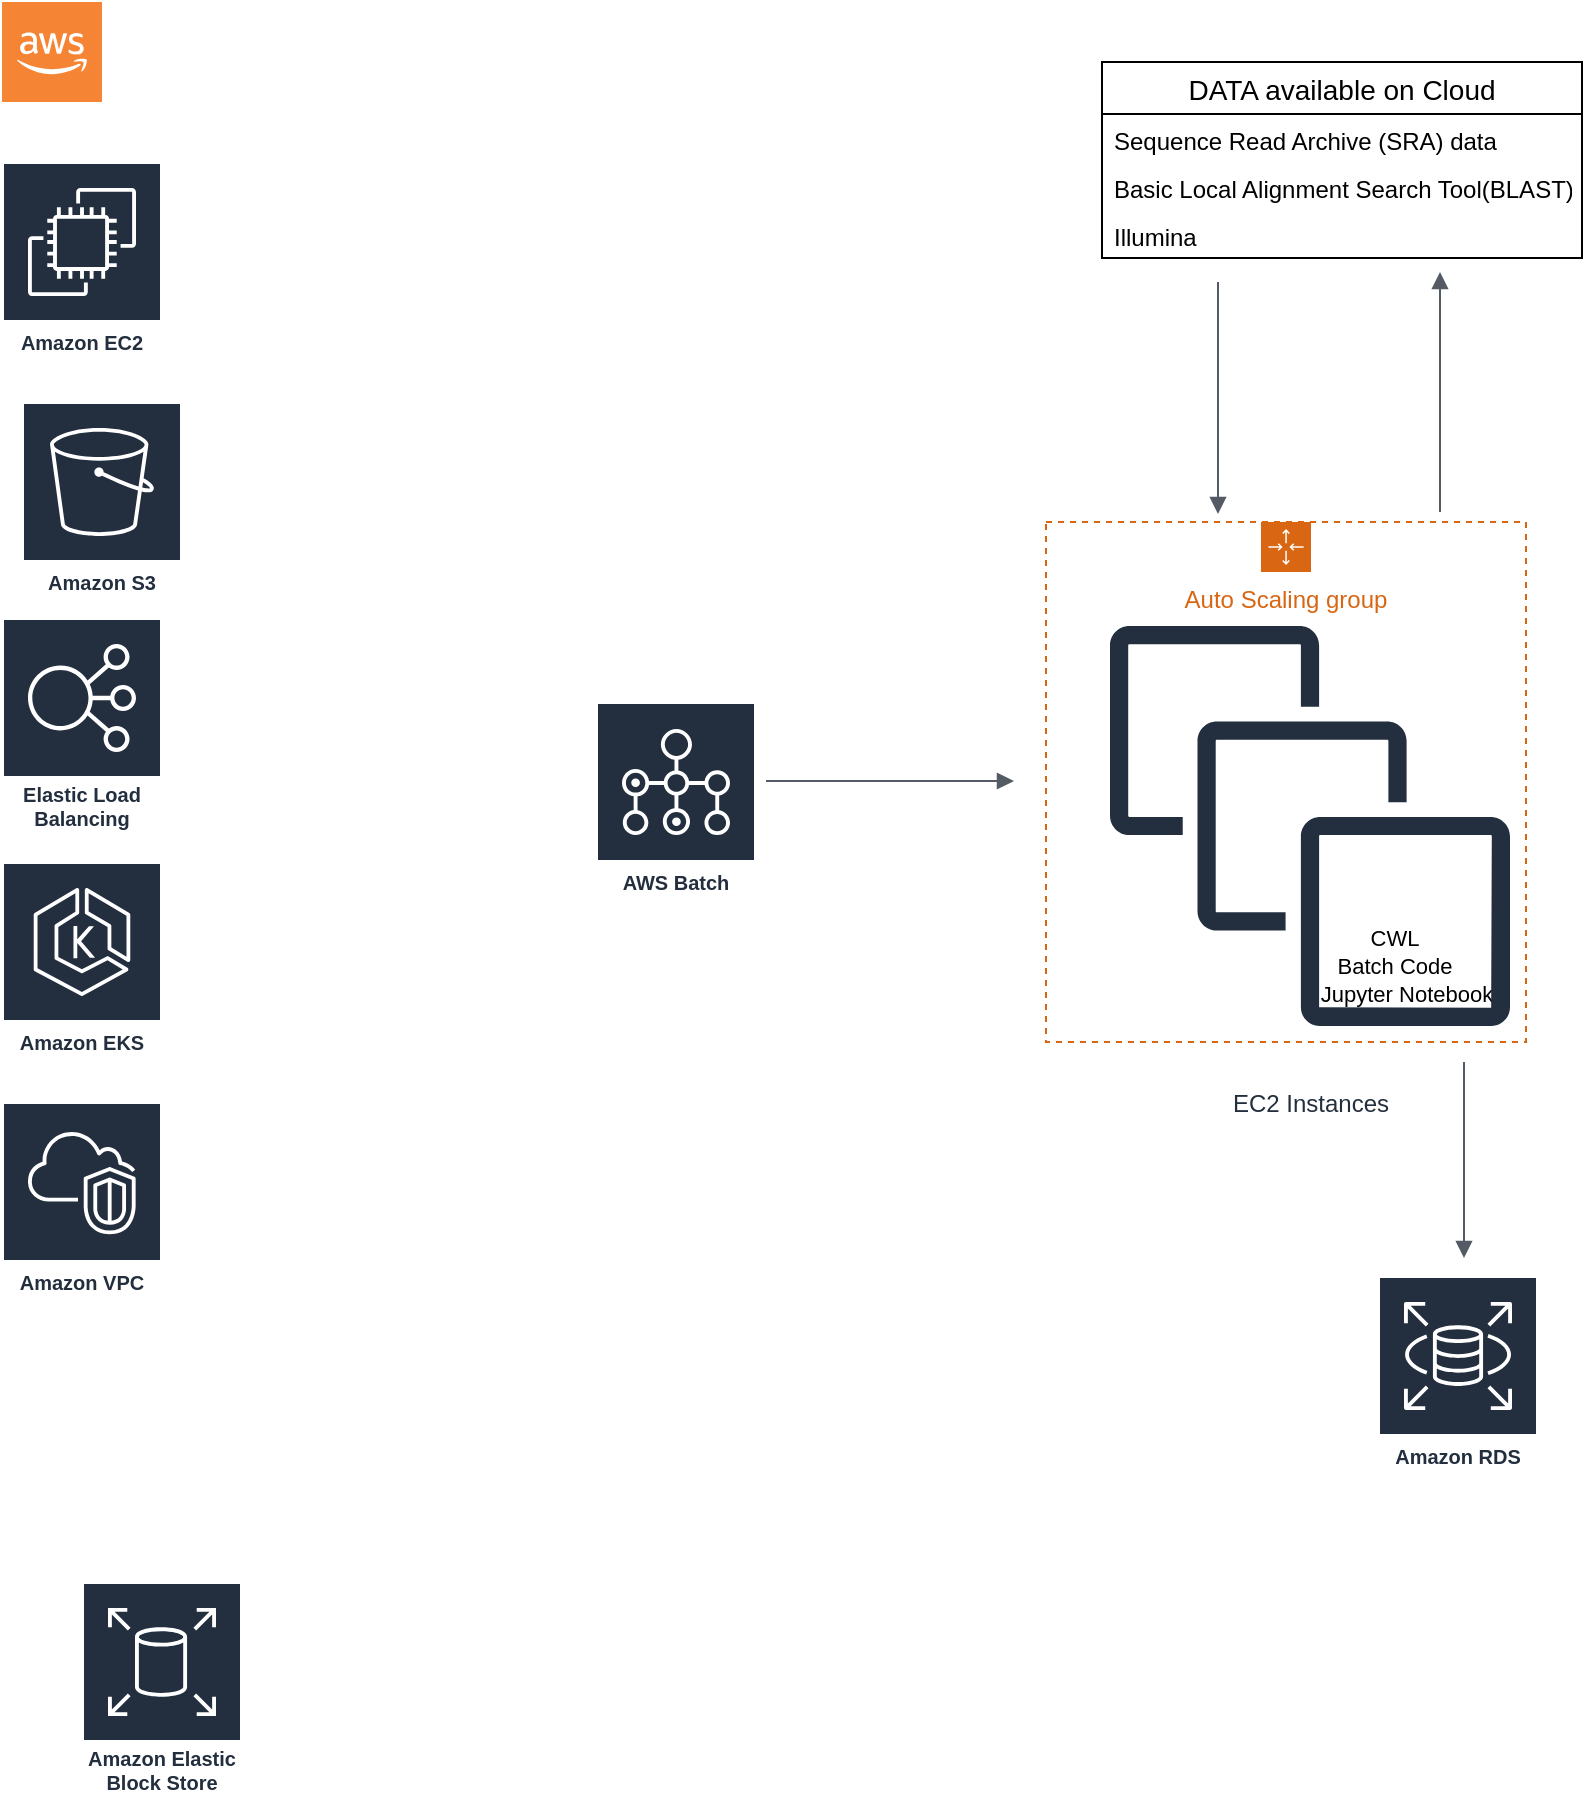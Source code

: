 <mxfile version="14.8.3" type="github">
  <diagram id="cb-TSlpXkkvhrSAXmfEZ" name="Page-1">
    <mxGraphModel dx="946" dy="646" grid="1" gridSize="10" guides="1" tooltips="1" connect="1" arrows="1" fold="1" page="1" pageScale="1" pageWidth="827" pageHeight="1169" math="0" shadow="0">
      <root>
        <mxCell id="0" />
        <mxCell id="1" parent="0" />
        <mxCell id="nAag5MHlNy-MG2vHLQIz-2" value="DATA available on Cloud" style="swimlane;fontStyle=0;childLayout=stackLayout;horizontal=1;startSize=26;fillColor=none;horizontalStack=0;resizeParent=1;resizeParentMax=0;resizeLast=0;collapsible=1;marginBottom=0;fontSize=14;" parent="1" vertex="1">
          <mxGeometry x="560" y="40" width="240" height="98" as="geometry" />
        </mxCell>
        <mxCell id="nAag5MHlNy-MG2vHLQIz-3" value="Sequence Read Archive (SRA) data" style="text;strokeColor=none;fillColor=none;align=left;verticalAlign=top;spacingLeft=4;spacingRight=4;overflow=hidden;rotatable=0;points=[[0,0.5],[1,0.5]];portConstraint=eastwest;" parent="nAag5MHlNy-MG2vHLQIz-2" vertex="1">
          <mxGeometry y="26" width="240" height="24" as="geometry" />
        </mxCell>
        <mxCell id="8YdzJCJYcOsDjFqOoVUw-2" value="Basic Local Alignment Search Tool(BLAST)" style="text;strokeColor=none;fillColor=none;align=left;verticalAlign=top;spacingLeft=4;spacingRight=4;overflow=hidden;rotatable=0;points=[[0,0.5],[1,0.5]];portConstraint=eastwest;" vertex="1" parent="nAag5MHlNy-MG2vHLQIz-2">
          <mxGeometry y="50" width="240" height="24" as="geometry" />
        </mxCell>
        <mxCell id="8YdzJCJYcOsDjFqOoVUw-3" value="Illumina" style="text;strokeColor=none;fillColor=none;align=left;verticalAlign=top;spacingLeft=4;spacingRight=4;overflow=hidden;rotatable=0;points=[[0,0.5],[1,0.5]];portConstraint=eastwest;" vertex="1" parent="nAag5MHlNy-MG2vHLQIz-2">
          <mxGeometry y="74" width="240" height="24" as="geometry" />
        </mxCell>
        <mxCell id="8YdzJCJYcOsDjFqOoVUw-5" value="" style="outlineConnect=0;dashed=0;verticalLabelPosition=bottom;verticalAlign=top;align=center;html=1;shape=mxgraph.aws3.cloud_2;fillColor=#F58534;gradientColor=none;" vertex="1" parent="1">
          <mxGeometry x="10" y="10" width="50" height="50" as="geometry" />
        </mxCell>
        <mxCell id="8YdzJCJYcOsDjFqOoVUw-6" value="Amazon EC2" style="outlineConnect=0;fontColor=#232F3E;gradientColor=none;strokeColor=#ffffff;fillColor=#232F3E;dashed=0;verticalLabelPosition=middle;verticalAlign=bottom;align=center;html=1;whiteSpace=wrap;fontSize=10;fontStyle=1;spacing=3;shape=mxgraph.aws4.productIcon;prIcon=mxgraph.aws4.ec2;" vertex="1" parent="1">
          <mxGeometry x="10" y="90" width="80" height="100" as="geometry" />
        </mxCell>
        <mxCell id="8YdzJCJYcOsDjFqOoVUw-9" value="&lt;font style=&quot;font-size: 11px&quot;&gt;Jupyter Notebook&lt;/font&gt;" style="text;html=1;align=center;verticalAlign=middle;resizable=0;points=[];autosize=1;strokeColor=none;" vertex="1" parent="1">
          <mxGeometry x="662" y="496" width="100" height="20" as="geometry" />
        </mxCell>
        <mxCell id="8YdzJCJYcOsDjFqOoVUw-10" value="&lt;font style=&quot;font-size: 11px&quot;&gt;Batch Code&lt;/font&gt;" style="text;html=1;align=center;verticalAlign=middle;resizable=0;points=[];autosize=1;strokeColor=none;" vertex="1" parent="1">
          <mxGeometry x="671" y="482" width="70" height="20" as="geometry" />
        </mxCell>
        <mxCell id="8YdzJCJYcOsDjFqOoVUw-13" value="&lt;font style=&quot;font-size: 11px&quot;&gt;CWL&lt;/font&gt;" style="text;html=1;align=center;verticalAlign=middle;resizable=0;points=[];autosize=1;strokeColor=none;" vertex="1" parent="1">
          <mxGeometry x="686" y="468" width="40" height="20" as="geometry" />
        </mxCell>
        <mxCell id="8YdzJCJYcOsDjFqOoVUw-14" value="EC2 Instances" style="outlineConnect=0;fontColor=#232F3E;gradientColor=none;strokeColor=#232F3E;dashed=0;verticalLabelPosition=bottom;verticalAlign=top;align=center;html=1;fontSize=12;fontStyle=0;aspect=fixed;shape=mxgraph.aws4.resourceIcon;resIcon=mxgraph.aws4.instances;fillColor=none;" vertex="1" parent="1">
          <mxGeometry x="539" y="297" width="250" height="250" as="geometry" />
        </mxCell>
        <mxCell id="8YdzJCJYcOsDjFqOoVUw-15" value="AWS Batch" style="outlineConnect=0;fontColor=#232F3E;gradientColor=none;strokeColor=#ffffff;fillColor=#232F3E;dashed=0;verticalLabelPosition=middle;verticalAlign=bottom;align=center;html=1;whiteSpace=wrap;fontSize=10;fontStyle=1;spacing=3;shape=mxgraph.aws4.productIcon;prIcon=mxgraph.aws4.batch;" vertex="1" parent="1">
          <mxGeometry x="307" y="360" width="80" height="100" as="geometry" />
        </mxCell>
        <mxCell id="8YdzJCJYcOsDjFqOoVUw-17" value="Amazon EKS" style="outlineConnect=0;fontColor=#232F3E;gradientColor=none;strokeColor=#ffffff;fillColor=#232F3E;dashed=0;verticalLabelPosition=middle;verticalAlign=bottom;align=center;html=1;whiteSpace=wrap;fontSize=10;fontStyle=1;spacing=3;shape=mxgraph.aws4.productIcon;prIcon=mxgraph.aws4.eks;" vertex="1" parent="1">
          <mxGeometry x="10" y="440" width="80" height="100" as="geometry" />
        </mxCell>
        <mxCell id="8YdzJCJYcOsDjFqOoVUw-18" value="Elastic Load Balancing" style="outlineConnect=0;fontColor=#232F3E;gradientColor=none;strokeColor=#ffffff;fillColor=#232F3E;dashed=0;verticalLabelPosition=middle;verticalAlign=bottom;align=center;html=1;whiteSpace=wrap;fontSize=10;fontStyle=1;spacing=3;shape=mxgraph.aws4.productIcon;prIcon=mxgraph.aws4.elastic_load_balancing;" vertex="1" parent="1">
          <mxGeometry x="10" y="318" width="80" height="110" as="geometry" />
        </mxCell>
        <mxCell id="8YdzJCJYcOsDjFqOoVUw-19" value="Amazon S3" style="outlineConnect=0;fontColor=#232F3E;gradientColor=none;strokeColor=#ffffff;fillColor=#232F3E;dashed=0;verticalLabelPosition=middle;verticalAlign=bottom;align=center;html=1;whiteSpace=wrap;fontSize=10;fontStyle=1;spacing=3;shape=mxgraph.aws4.productIcon;prIcon=mxgraph.aws4.s3;" vertex="1" parent="1">
          <mxGeometry x="20" y="210" width="80" height="100" as="geometry" />
        </mxCell>
        <mxCell id="8YdzJCJYcOsDjFqOoVUw-20" value="Amazon Elastic Block Store" style="outlineConnect=0;fontColor=#232F3E;gradientColor=none;strokeColor=#ffffff;fillColor=#232F3E;dashed=0;verticalLabelPosition=middle;verticalAlign=bottom;align=center;html=1;whiteSpace=wrap;fontSize=10;fontStyle=1;spacing=3;shape=mxgraph.aws4.productIcon;prIcon=mxgraph.aws4.elastic_block_store;" vertex="1" parent="1">
          <mxGeometry x="50" y="800" width="80" height="110" as="geometry" />
        </mxCell>
        <mxCell id="8YdzJCJYcOsDjFqOoVUw-21" value="Amazon RDS" style="outlineConnect=0;fontColor=#232F3E;gradientColor=none;strokeColor=#ffffff;fillColor=#232F3E;dashed=0;verticalLabelPosition=middle;verticalAlign=bottom;align=center;html=1;whiteSpace=wrap;fontSize=10;fontStyle=1;spacing=3;shape=mxgraph.aws4.productIcon;prIcon=mxgraph.aws4.rds;" vertex="1" parent="1">
          <mxGeometry x="698" y="647" width="80" height="100" as="geometry" />
        </mxCell>
        <mxCell id="8YdzJCJYcOsDjFqOoVUw-22" value="Amazon VPC" style="outlineConnect=0;fontColor=#232F3E;gradientColor=none;strokeColor=#ffffff;fillColor=#232F3E;dashed=0;verticalLabelPosition=middle;verticalAlign=bottom;align=center;html=1;whiteSpace=wrap;fontSize=10;fontStyle=1;spacing=3;shape=mxgraph.aws4.productIcon;prIcon=mxgraph.aws4.vpc;" vertex="1" parent="1">
          <mxGeometry x="10" y="560" width="80" height="100" as="geometry" />
        </mxCell>
        <mxCell id="8YdzJCJYcOsDjFqOoVUw-23" value="Auto Scaling group" style="points=[[0,0],[0.25,0],[0.5,0],[0.75,0],[1,0],[1,0.25],[1,0.5],[1,0.75],[1,1],[0.75,1],[0.5,1],[0.25,1],[0,1],[0,0.75],[0,0.5],[0,0.25]];outlineConnect=0;gradientColor=none;html=1;whiteSpace=wrap;fontSize=12;fontStyle=0;shape=mxgraph.aws4.groupCenter;grIcon=mxgraph.aws4.group_auto_scaling_group;grStroke=1;strokeColor=#D86613;fillColor=none;verticalAlign=top;align=center;fontColor=#D86613;dashed=1;spacingTop=25;" vertex="1" parent="1">
          <mxGeometry x="532" y="270" width="240" height="260" as="geometry" />
        </mxCell>
        <mxCell id="8YdzJCJYcOsDjFqOoVUw-24" value="" style="edgeStyle=orthogonalEdgeStyle;html=1;endArrow=none;elbow=vertical;startArrow=block;startFill=1;strokeColor=#545B64;rounded=0;" edge="1" parent="1">
          <mxGeometry width="100" relative="1" as="geometry">
            <mxPoint x="729" y="145" as="sourcePoint" />
            <mxPoint x="729" y="265" as="targetPoint" />
          </mxGeometry>
        </mxCell>
        <mxCell id="8YdzJCJYcOsDjFqOoVUw-25" value="" style="edgeStyle=orthogonalEdgeStyle;html=1;endArrow=none;elbow=vertical;startArrow=block;startFill=1;strokeColor=#545B64;rounded=0;" edge="1" parent="1">
          <mxGeometry width="100" relative="1" as="geometry">
            <mxPoint x="618" y="266" as="sourcePoint" />
            <mxPoint x="618" y="150" as="targetPoint" />
          </mxGeometry>
        </mxCell>
        <mxCell id="8YdzJCJYcOsDjFqOoVUw-27" value="" style="edgeStyle=orthogonalEdgeStyle;html=1;endArrow=none;elbow=vertical;startArrow=block;startFill=1;strokeColor=#545B64;rounded=0;" edge="1" parent="1">
          <mxGeometry width="100" relative="1" as="geometry">
            <mxPoint x="516" y="399.5" as="sourcePoint" />
            <mxPoint x="416" y="399.5" as="targetPoint" />
            <Array as="points">
              <mxPoint x="392" y="400" />
              <mxPoint x="392" y="400" />
            </Array>
          </mxGeometry>
        </mxCell>
        <mxCell id="8YdzJCJYcOsDjFqOoVUw-28" value="" style="edgeStyle=orthogonalEdgeStyle;html=1;endArrow=none;elbow=vertical;startArrow=block;startFill=1;strokeColor=#545B64;rounded=0;" edge="1" parent="1">
          <mxGeometry width="100" relative="1" as="geometry">
            <mxPoint x="741" y="638" as="sourcePoint" />
            <mxPoint x="741" y="563" as="targetPoint" />
            <Array as="points">
              <mxPoint x="741" y="540" />
              <mxPoint x="741" y="540" />
            </Array>
          </mxGeometry>
        </mxCell>
      </root>
    </mxGraphModel>
  </diagram>
</mxfile>
